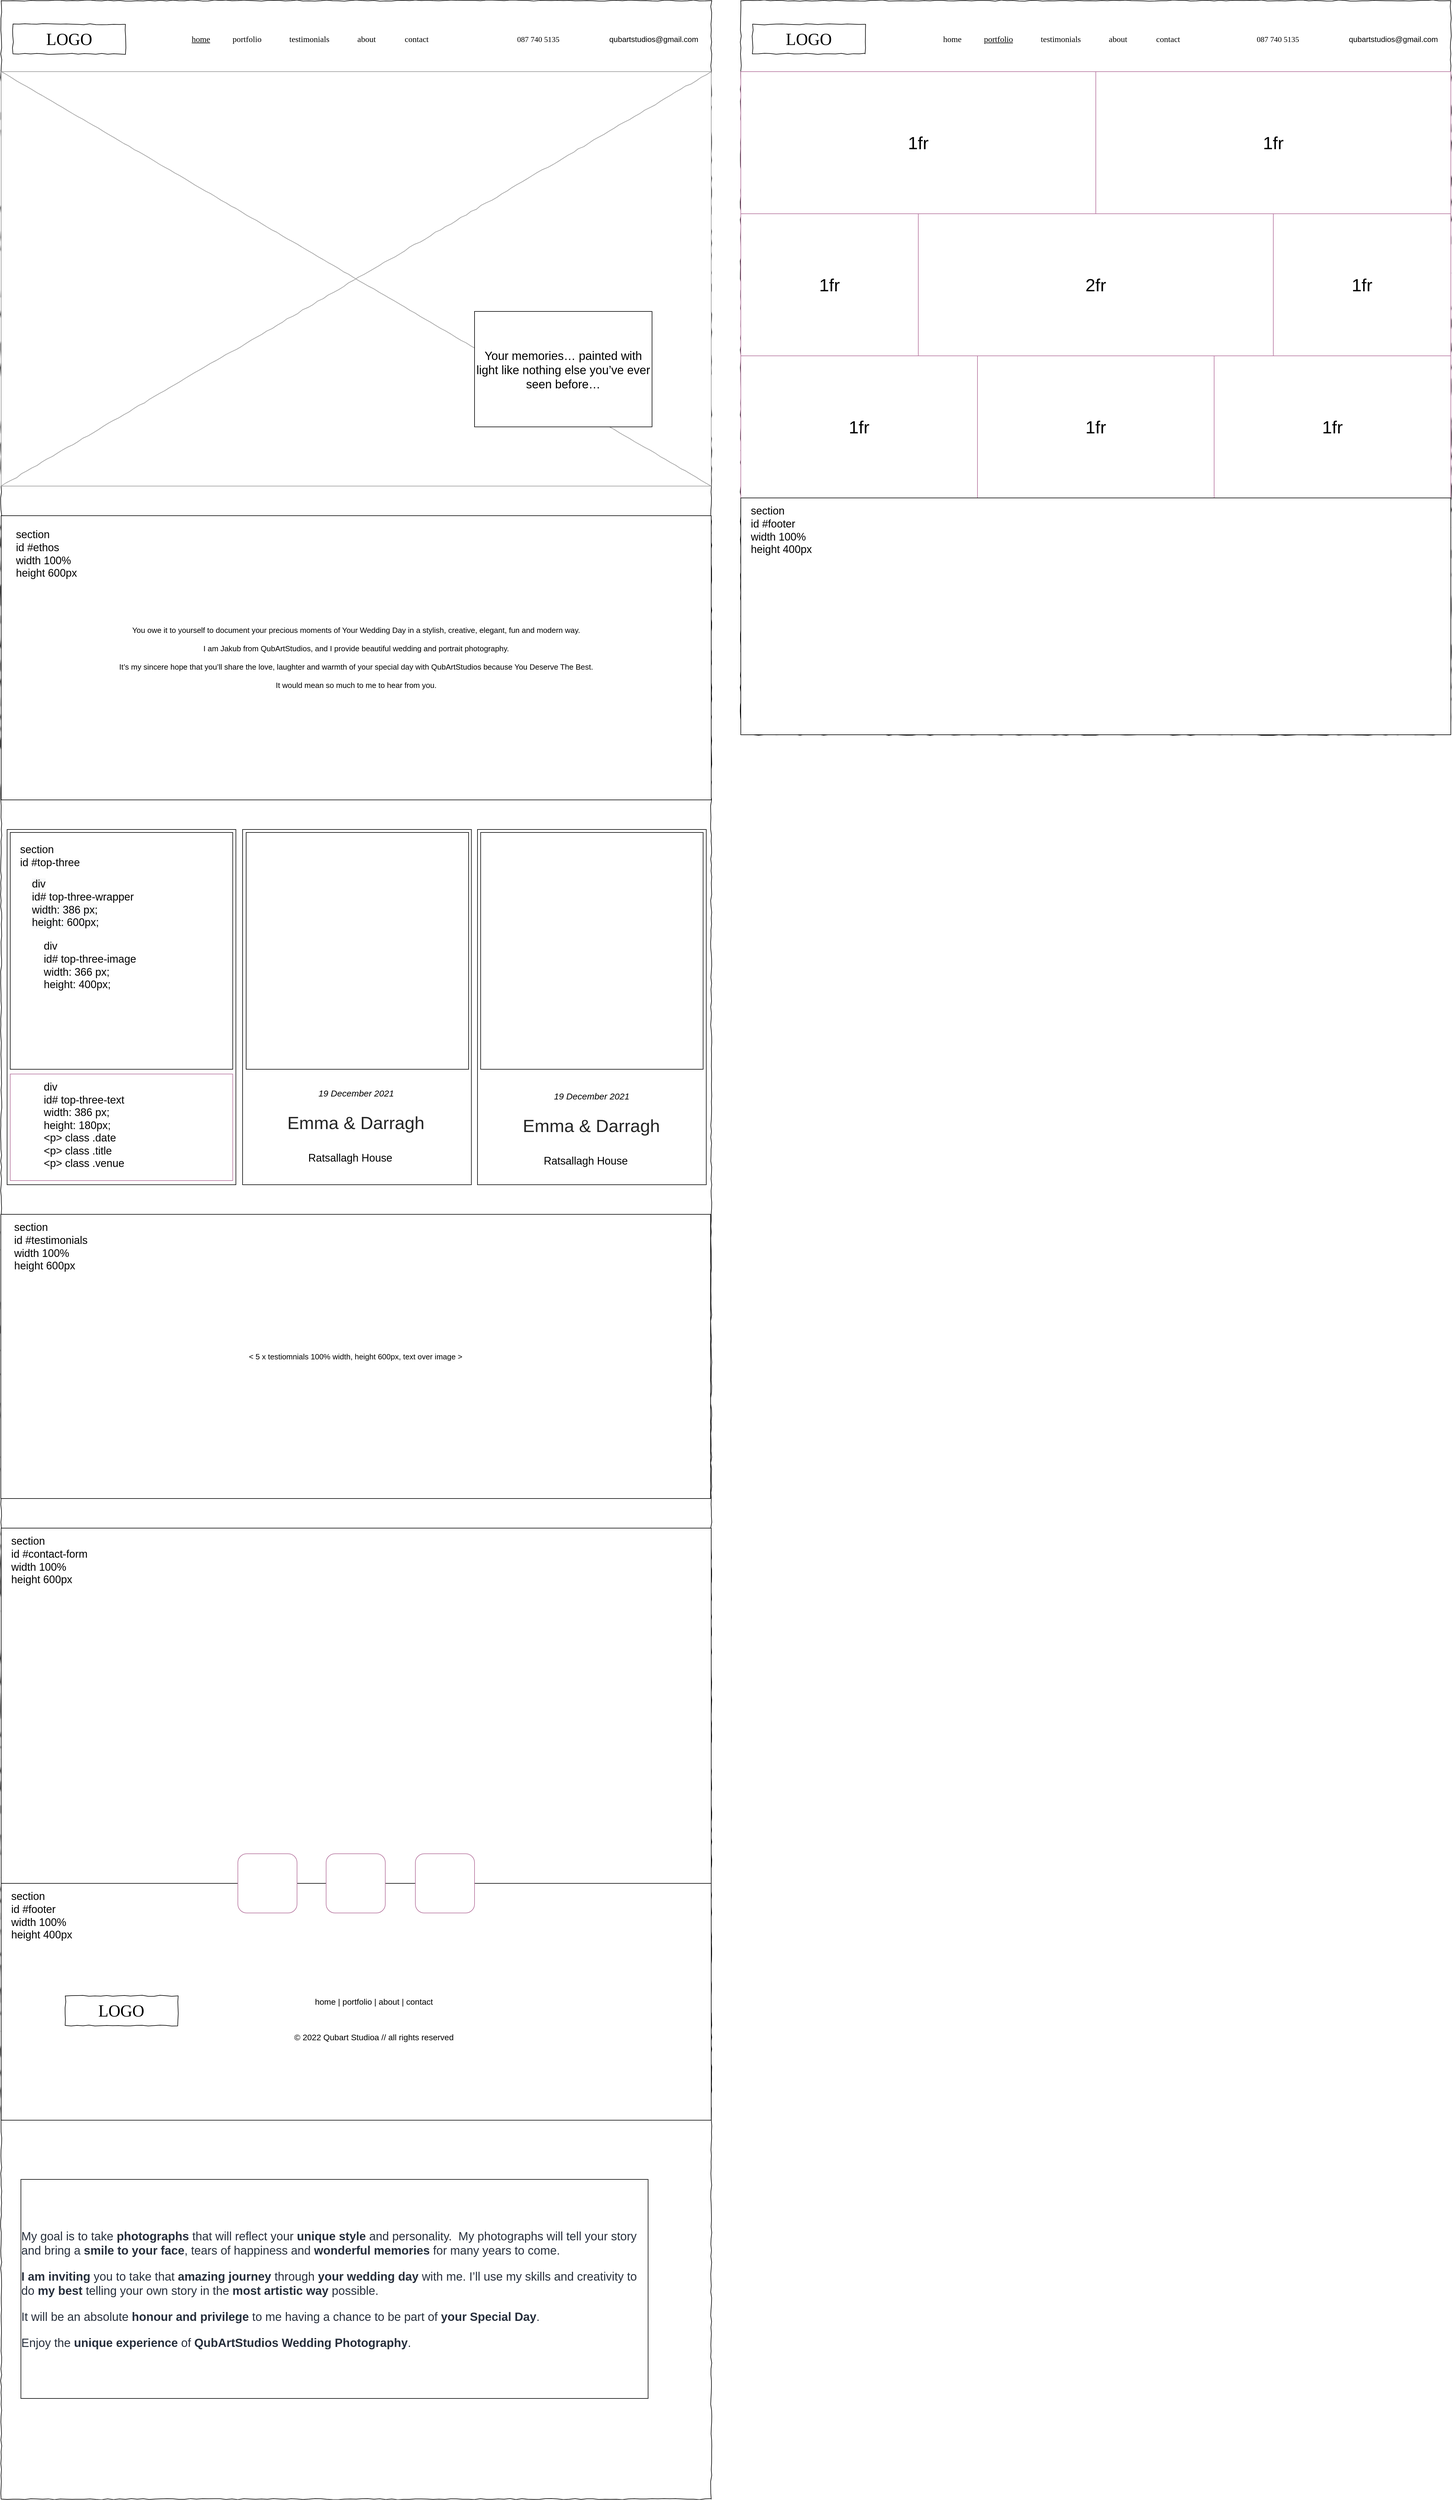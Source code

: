<mxfile version="15.1.0" type="github">
  <diagram name="Page-1" id="03018318-947c-dd8e-b7a3-06fadd420f32">
    <mxGraphModel dx="1673" dy="941" grid="1" gridSize="10" guides="1" tooltips="1" connect="1" arrows="1" fold="1" page="1" pageScale="1" pageWidth="1100" pageHeight="850" background="none" math="0" shadow="0">
      <root>
        <mxCell id="0" />
        <mxCell id="1" parent="0" />
        <mxCell id="pWCl2BbgRapGhpGF9SnJ-88" value="" style="whiteSpace=wrap;html=1;rounded=0;shadow=0;labelBackgroundColor=none;strokeColor=#000000;strokeWidth=1;fillColor=none;fontFamily=Verdana;fontSize=12;fontColor=#000000;align=center;comic=1;" vertex="1" parent="1">
          <mxGeometry x="1270" y="20" width="1200" height="1240" as="geometry" />
        </mxCell>
        <mxCell id="677b7b8949515195-1" value="" style="whiteSpace=wrap;html=1;rounded=0;shadow=0;labelBackgroundColor=none;strokeColor=#000000;strokeWidth=1;fillColor=none;fontFamily=Verdana;fontSize=12;fontColor=#000000;align=center;comic=1;" parent="1" vertex="1">
          <mxGeometry x="20" y="20" width="1200" height="4220" as="geometry" />
        </mxCell>
        <mxCell id="677b7b8949515195-2" value="LOGO" style="whiteSpace=wrap;html=1;rounded=0;shadow=0;labelBackgroundColor=none;strokeWidth=1;fontFamily=Verdana;fontSize=28;align=center;comic=1;" parent="1" vertex="1">
          <mxGeometry x="40" y="60" width="190" height="50" as="geometry" />
        </mxCell>
        <mxCell id="677b7b8949515195-9" value="" style="line;strokeWidth=1;html=1;rounded=0;shadow=0;labelBackgroundColor=none;fillColor=none;fontFamily=Verdana;fontSize=14;fontColor=#000000;align=center;comic=1;" parent="1" vertex="1">
          <mxGeometry x="20" y="140" width="1060" height="10" as="geometry" />
        </mxCell>
        <mxCell id="677b7b8949515195-16" value="" style="verticalLabelPosition=bottom;shadow=0;dashed=0;align=center;html=1;verticalAlign=top;strokeWidth=1;shape=mxgraph.mockup.graphics.simpleIcon;strokeColor=#999999;rounded=0;labelBackgroundColor=none;fontFamily=Verdana;fontSize=14;fontColor=#000000;comic=1;" parent="1" vertex="1">
          <mxGeometry x="20" y="140" width="1200" height="700" as="geometry" />
        </mxCell>
        <mxCell id="0IVP30iTPEPVjAzCu8zg-11" value="" style="group;align=left;" parent="1" vertex="1" connectable="0">
          <mxGeometry x="340" y="75" width="420" height="25" as="geometry" />
        </mxCell>
        <mxCell id="677b7b8949515195-4" value="&lt;u&gt;home&lt;/u&gt;" style="text;html=1;points=[];align=left;verticalAlign=top;spacingTop=-4;fontSize=14;fontFamily=Verdana" parent="0IVP30iTPEPVjAzCu8zg-11" vertex="1">
          <mxGeometry width="60" height="25" as="geometry" />
        </mxCell>
        <mxCell id="677b7b8949515195-5" value="portfolio" style="text;html=1;points=[];align=left;verticalAlign=top;spacingTop=-4;fontSize=14;fontFamily=Verdana" parent="0IVP30iTPEPVjAzCu8zg-11" vertex="1">
          <mxGeometry x="69" width="60" height="25" as="geometry" />
        </mxCell>
        <mxCell id="677b7b8949515195-6" value="testimonials" style="text;html=1;points=[];align=left;verticalAlign=top;spacingTop=-4;fontSize=14;fontFamily=Verdana" parent="0IVP30iTPEPVjAzCu8zg-11" vertex="1">
          <mxGeometry x="165" width="90" height="25" as="geometry" />
        </mxCell>
        <mxCell id="677b7b8949515195-7" value="about" style="text;html=1;points=[];align=left;verticalAlign=top;spacingTop=-4;fontSize=14;fontFamily=Verdana" parent="0IVP30iTPEPVjAzCu8zg-11" vertex="1">
          <mxGeometry x="280" width="60" height="25" as="geometry" />
        </mxCell>
        <mxCell id="0IVP30iTPEPVjAzCu8zg-1" value="contact" style="text;html=1;points=[];align=left;verticalAlign=top;spacingTop=-4;fontSize=14;fontFamily=Verdana" parent="0IVP30iTPEPVjAzCu8zg-11" vertex="1">
          <mxGeometry x="360" width="60" height="25" as="geometry" />
        </mxCell>
        <mxCell id="pWCl2BbgRapGhpGF9SnJ-1" value="Your memories… painted with light like nothing else you’ve ever seen before…" style="whiteSpace=wrap;html=1;fontSize=20;" vertex="1" parent="1">
          <mxGeometry x="820" y="545" width="300" height="195" as="geometry" />
        </mxCell>
        <mxCell id="pWCl2BbgRapGhpGF9SnJ-2" value="You owe it to yourself to document your precious moments of Your Wedding Day in a stylish, creative, elegant, fun and modern way.&lt;br&gt;&lt;br&gt;I am Jakub from QubArtStudios, and I provide beautiful wedding and portrait photography.&lt;br&gt;&lt;br&gt;It’s my sincere hope that you’ll share the love, laughter and warmth of your special day with QubArtStudios because You Deserve The Best.&lt;br&gt;&lt;br&gt;It would mean so much to me to hear from you." style="rounded=0;html=1;fontSize=13;whiteSpace=wrap;" vertex="1" parent="1">
          <mxGeometry x="20" y="890" width="1200" height="480" as="geometry" />
        </mxCell>
        <mxCell id="pWCl2BbgRapGhpGF9SnJ-3" value="&#xa;&#xa;&lt;p style=&quot;box-sizing: inherit; padding: 0px; margin-right: auto; margin-left: auto; overflow-wrap: break-word; color: rgb(40, 48, 61); font-size: 20px; font-style: normal; font-weight: 400; letter-spacing: normal; text-align: left; text-indent: 0px; text-transform: none; word-spacing: 0px;&quot;&gt;My goal is to take&lt;span&gt;&amp;nbsp;&lt;/span&gt;&lt;strong style=&quot;box-sizing: inherit ; font-weight: 700&quot;&gt;photographs&lt;/strong&gt;&lt;span&gt;&amp;nbsp;&lt;/span&gt;that will reflect your&lt;strong style=&quot;box-sizing: inherit ; font-weight: 700&quot;&gt;&lt;span&gt;&amp;nbsp;&lt;/span&gt;unique style&lt;/strong&gt;&lt;span&gt;&amp;nbsp;&lt;/span&gt;and personality. &amp;nbsp;My photographs will tell your story and bring a&lt;strong style=&quot;box-sizing: inherit ; font-weight: 700&quot;&gt;&lt;span&gt;&amp;nbsp;&lt;/span&gt;smile to your face&lt;/strong&gt;, tears of happiness and&lt;span&gt;&amp;nbsp;&lt;/span&gt;&lt;strong style=&quot;box-sizing: inherit ; font-weight: 700&quot;&gt;wonderful memories&lt;/strong&gt;&lt;span&gt;&amp;nbsp;&lt;/span&gt;for many years to come.&lt;/p&gt;&lt;p style=&quot;box-sizing: inherit; padding: 0px; margin-right: auto; margin-left: auto; overflow-wrap: break-word; color: rgb(40, 48, 61); font-size: 20px; font-style: normal; font-weight: 400; letter-spacing: normal; text-align: left; text-indent: 0px; text-transform: none; word-spacing: 0px;&quot;&gt;&lt;strong style=&quot;box-sizing: inherit ; font-weight: 700&quot;&gt;I am inviting&lt;/strong&gt;&lt;span&gt;&amp;nbsp;&lt;/span&gt;you to take that&lt;strong style=&quot;box-sizing: inherit ; font-weight: 700&quot;&gt;&lt;span&gt;&amp;nbsp;&lt;/span&gt;amazing journey&lt;/strong&gt;&lt;span&gt;&amp;nbsp;&lt;/span&gt;through&lt;span&gt;&amp;nbsp;&lt;/span&gt;&lt;strong style=&quot;box-sizing: inherit ; font-weight: 700&quot;&gt;your wedding day&lt;/strong&gt;&lt;span&gt;&amp;nbsp;&lt;/span&gt;with me. I’ll use my skills and creativity to do&lt;strong style=&quot;box-sizing: inherit ; font-weight: 700&quot;&gt;&lt;span&gt;&amp;nbsp;&lt;/span&gt;my best&lt;/strong&gt;&lt;span&gt;&amp;nbsp;&lt;/span&gt;telling your own story in the&lt;span&gt;&amp;nbsp;&lt;/span&gt;&lt;strong style=&quot;box-sizing: inherit ; font-weight: 700&quot;&gt;most artistic way&lt;/strong&gt;&lt;span&gt;&amp;nbsp;&lt;/span&gt;possible.&lt;/p&gt;&lt;p style=&quot;box-sizing: inherit; padding: 0px; margin-right: auto; margin-left: auto; overflow-wrap: break-word; color: rgb(40, 48, 61); font-size: 20px; font-style: normal; font-weight: 400; letter-spacing: normal; text-align: left; text-indent: 0px; text-transform: none; word-spacing: 0px;&quot;&gt;It will be an&amp;nbsp;absolute&lt;strong style=&quot;box-sizing: inherit ; font-weight: 700&quot;&gt;&amp;nbsp;honour and privilege&lt;/strong&gt;&lt;span&gt;&amp;nbsp;&lt;/span&gt;to me having a chance to be part of&lt;strong style=&quot;box-sizing: inherit ; font-weight: 700&quot;&gt;&lt;span&gt;&amp;nbsp;&lt;/span&gt;your Special Day&lt;/strong&gt;.&lt;/p&gt;&lt;p style=&quot;box-sizing: inherit; padding: 0px; margin-right: auto; margin-left: auto; overflow-wrap: break-word; color: rgb(40, 48, 61); font-size: 20px; font-style: normal; font-weight: 400; letter-spacing: normal; text-align: left; text-indent: 0px; text-transform: none; word-spacing: 0px;&quot;&gt;Enjoy the&lt;span&gt;&amp;nbsp;&lt;/span&gt;&lt;strong style=&quot;box-sizing: inherit ; font-weight: 700&quot;&gt;unique&lt;/strong&gt;&lt;strong style=&quot;box-sizing: inherit ; font-weight: 700&quot;&gt;&lt;span&gt;&amp;nbsp;&lt;/span&gt;experience&lt;/strong&gt;&amp;nbsp;of&amp;nbsp;&lt;strong style=&quot;box-sizing: inherit ; font-weight: 700&quot;&gt;QubArtStudios Wedding Photography&lt;/strong&gt;.&lt;/p&gt;&#xa;&#xa;" style="rounded=0;whiteSpace=wrap;html=1;fontSize=20;" vertex="1" parent="1">
          <mxGeometry x="53.33" y="3700" width="1060" height="370" as="geometry" />
        </mxCell>
        <mxCell id="pWCl2BbgRapGhpGF9SnJ-27" value="&amp;lt; 5 x testiomnials 100% width, height 600px, text over image &amp;gt;" style="rounded=0;html=1;fontSize=13;whiteSpace=wrap;" vertex="1" parent="1">
          <mxGeometry x="19.42" y="2070" width="1199.5" height="480" as="geometry" />
        </mxCell>
        <mxCell id="pWCl2BbgRapGhpGF9SnJ-33" value="" style="whiteSpace=wrap;html=1;fontSize=18;gradientColor=none;" vertex="1" parent="1">
          <mxGeometry x="20" y="2600" width="1200" height="600" as="geometry" />
        </mxCell>
        <mxCell id="pWCl2BbgRapGhpGF9SnJ-35" value="" style="rounded=0;whiteSpace=wrap;html=1;fontSize=18;gradientColor=none;" vertex="1" parent="1">
          <mxGeometry x="20" y="3200" width="1200" height="400" as="geometry" />
        </mxCell>
        <mxCell id="pWCl2BbgRapGhpGF9SnJ-38" value="" style="group" vertex="1" connectable="0" parent="1">
          <mxGeometry x="850" y="70" width="150" height="30" as="geometry" />
        </mxCell>
        <mxCell id="0IVP30iTPEPVjAzCu8zg-3" value="" style="shape=image;html=1;verticalAlign=top;verticalLabelPosition=bottom;labelBackgroundColor=#ffffff;imageAspect=0;aspect=fixed;image=https://cdn4.iconfinder.com/data/icons/ionicons/512/icon-ios7-telephone-128.png;fontSize=6;" parent="pWCl2BbgRapGhpGF9SnJ-38" vertex="1">
          <mxGeometry width="30" height="30" as="geometry" />
        </mxCell>
        <mxCell id="0IVP30iTPEPVjAzCu8zg-4" value="087 740 5135" style="text;html=1;points=[];align=left;verticalAlign=top;spacingTop=-4;fontSize=13;fontFamily=Verdana" parent="pWCl2BbgRapGhpGF9SnJ-38" vertex="1">
          <mxGeometry x="40" y="5" width="110" height="20" as="geometry" />
        </mxCell>
        <mxCell id="pWCl2BbgRapGhpGF9SnJ-39" value="" style="group" vertex="1" connectable="0" parent="1">
          <mxGeometry x="1000" y="71" width="208" height="28" as="geometry" />
        </mxCell>
        <mxCell id="0IVP30iTPEPVjAzCu8zg-5" value="" style="shape=image;html=1;verticalAlign=top;verticalLabelPosition=bottom;labelBackgroundColor=#ffffff;imageAspect=0;aspect=fixed;image=https://cdn4.iconfinder.com/data/icons/ionicons/512/icon-ios7-email-128.png" parent="pWCl2BbgRapGhpGF9SnJ-39" vertex="1">
          <mxGeometry width="28" height="28" as="geometry" />
        </mxCell>
        <mxCell id="0IVP30iTPEPVjAzCu8zg-6" value="qubartstudios@gmail.com" style="text;html=1;strokeColor=none;fillColor=none;align=center;verticalAlign=middle;whiteSpace=wrap;rounded=0;fontSize=13;" parent="pWCl2BbgRapGhpGF9SnJ-39" vertex="1">
          <mxGeometry x="38" y="4" width="170" height="20" as="geometry" />
        </mxCell>
        <mxCell id="pWCl2BbgRapGhpGF9SnJ-45" value="" style="group" vertex="1" connectable="0" parent="1">
          <mxGeometry x="428" y="1420" width="386.667" height="600" as="geometry" />
        </mxCell>
        <mxCell id="pWCl2BbgRapGhpGF9SnJ-7" value="" style="whiteSpace=wrap;html=1;fontSize=20;gradientColor=none;" vertex="1" parent="pWCl2BbgRapGhpGF9SnJ-45">
          <mxGeometry width="386.667" height="600" as="geometry" />
        </mxCell>
        <mxCell id="pWCl2BbgRapGhpGF9SnJ-30" value="" style="rounded=0;whiteSpace=wrap;html=1;fontSize=20;gradientColor=none;" vertex="1" parent="pWCl2BbgRapGhpGF9SnJ-45">
          <mxGeometry x="6.0" y="5" width="376" height="400" as="geometry" />
        </mxCell>
        <mxCell id="pWCl2BbgRapGhpGF9SnJ-42" value="" style="group" vertex="1" connectable="0" parent="pWCl2BbgRapGhpGF9SnJ-45">
          <mxGeometry x="73.67" y="435" width="235.0" height="130" as="geometry" />
        </mxCell>
        <mxCell id="pWCl2BbgRapGhpGF9SnJ-21" value="19 December 2021" style="text;html=1;strokeColor=none;fillColor=none;align=center;verticalAlign=middle;whiteSpace=wrap;rounded=0;fontSize=15;fontStyle=2" vertex="1" parent="pWCl2BbgRapGhpGF9SnJ-42">
          <mxGeometry x="23.33" width="190" height="20" as="geometry" />
        </mxCell>
        <mxCell id="pWCl2BbgRapGhpGF9SnJ-22" value="&lt;span style=&quot;color: rgb(38, 38, 38); font-size: 30px; text-align: left; background-color: rgb(255, 255, 255);&quot;&gt;Emma &amp;amp; Darragh&lt;/span&gt;" style="text;html=1;strokeColor=none;fillColor=none;align=center;verticalAlign=middle;whiteSpace=wrap;rounded=0;fontSize=30;" vertex="1" parent="pWCl2BbgRapGhpGF9SnJ-42">
          <mxGeometry y="50" width="235" height="20" as="geometry" />
        </mxCell>
        <mxCell id="pWCl2BbgRapGhpGF9SnJ-23" value="Ratsallagh House" style="text;html=1;strokeColor=none;fillColor=none;align=center;verticalAlign=middle;whiteSpace=wrap;rounded=0;fontSize=18;" vertex="1" parent="pWCl2BbgRapGhpGF9SnJ-42">
          <mxGeometry x="28.33" y="110" width="160" height="20" as="geometry" />
        </mxCell>
        <mxCell id="pWCl2BbgRapGhpGF9SnJ-46" value="" style="group" vertex="1" connectable="0" parent="1">
          <mxGeometry x="825" y="1420" width="386.667" height="600" as="geometry" />
        </mxCell>
        <mxCell id="pWCl2BbgRapGhpGF9SnJ-8" value="" style="whiteSpace=wrap;html=1;fontSize=20;gradientColor=none;" vertex="1" parent="pWCl2BbgRapGhpGF9SnJ-46">
          <mxGeometry width="386.667" height="600" as="geometry" />
        </mxCell>
        <mxCell id="pWCl2BbgRapGhpGF9SnJ-15" value="" style="rounded=0;whiteSpace=wrap;html=1;fontSize=20;gradientColor=none;" vertex="1" parent="pWCl2BbgRapGhpGF9SnJ-46">
          <mxGeometry x="5.33" y="5" width="376" height="400" as="geometry" />
        </mxCell>
        <mxCell id="pWCl2BbgRapGhpGF9SnJ-41" value="" style="group" vertex="1" connectable="0" parent="pWCl2BbgRapGhpGF9SnJ-46">
          <mxGeometry x="75" y="440" width="235" height="130" as="geometry" />
        </mxCell>
        <mxCell id="pWCl2BbgRapGhpGF9SnJ-24" value="19 December 2021" style="text;html=1;strokeColor=none;fillColor=none;align=center;verticalAlign=middle;whiteSpace=wrap;rounded=0;fontSize=15;fontStyle=2" vertex="1" parent="pWCl2BbgRapGhpGF9SnJ-41">
          <mxGeometry x="23.33" width="190" height="20" as="geometry" />
        </mxCell>
        <mxCell id="pWCl2BbgRapGhpGF9SnJ-25" value="&lt;span style=&quot;color: rgb(38, 38, 38); font-size: 30px; text-align: left; background-color: rgb(255, 255, 255);&quot;&gt;Emma &amp;amp; Darragh&lt;/span&gt;" style="text;html=1;strokeColor=none;fillColor=none;align=center;verticalAlign=middle;whiteSpace=wrap;rounded=0;fontSize=30;" vertex="1" parent="pWCl2BbgRapGhpGF9SnJ-41">
          <mxGeometry y="50" width="235" height="20" as="geometry" />
        </mxCell>
        <mxCell id="pWCl2BbgRapGhpGF9SnJ-26" value="Ratsallagh House" style="text;html=1;strokeColor=none;fillColor=none;align=center;verticalAlign=middle;whiteSpace=wrap;rounded=0;fontSize=18;" vertex="1" parent="pWCl2BbgRapGhpGF9SnJ-41">
          <mxGeometry x="28.33" y="110" width="160" height="20" as="geometry" />
        </mxCell>
        <mxCell id="pWCl2BbgRapGhpGF9SnJ-47" value="section&lt;br&gt;&lt;div&gt;&lt;span&gt;id #testimonials&lt;/span&gt;&lt;/div&gt;&lt;div&gt;&lt;span&gt;width 100%&lt;/span&gt;&lt;/div&gt;&lt;div&gt;&lt;span&gt;height 600px&lt;/span&gt;&lt;/div&gt;" style="text;html=1;strokeColor=none;fillColor=none;align=left;verticalAlign=middle;whiteSpace=wrap;rounded=0;fontSize=18;" vertex="1" parent="1">
          <mxGeometry x="40" y="2080" width="130" height="90" as="geometry" />
        </mxCell>
        <mxCell id="pWCl2BbgRapGhpGF9SnJ-6" value="" style="whiteSpace=wrap;html=1;fontSize=20;gradientColor=none;" vertex="1" parent="1">
          <mxGeometry x="30" y="1420" width="386.667" height="600" as="geometry" />
        </mxCell>
        <mxCell id="pWCl2BbgRapGhpGF9SnJ-32" value="" style="rounded=0;whiteSpace=wrap;html=1;fontSize=20;gradientColor=none;" vertex="1" parent="1">
          <mxGeometry x="35.33" y="1425" width="376" height="400" as="geometry" />
        </mxCell>
        <mxCell id="pWCl2BbgRapGhpGF9SnJ-50" value="div&lt;br&gt;id# top-three-image&lt;br&gt;width: 366 px;&lt;br&gt;height: 400px;" style="text;html=1;strokeColor=none;fillColor=none;align=left;verticalAlign=middle;whiteSpace=wrap;rounded=0;fontSize=18;" vertex="1" parent="1">
          <mxGeometry x="90" y="1610" width="266.67" height="80" as="geometry" />
        </mxCell>
        <mxCell id="pWCl2BbgRapGhpGF9SnJ-51" value="section&lt;br&gt;id #top-three&lt;br&gt;" style="text;html=1;strokeColor=none;fillColor=none;align=left;verticalAlign=middle;whiteSpace=wrap;rounded=0;fontSize=18;" vertex="1" parent="1">
          <mxGeometry x="50" y="1440" width="266.67" height="50" as="geometry" />
        </mxCell>
        <mxCell id="pWCl2BbgRapGhpGF9SnJ-56" value="" style="rounded=0;whiteSpace=wrap;html=1;fontSize=18;strokeColor=#B5739D;gradientColor=none;align=left;" vertex="1" parent="1">
          <mxGeometry x="35.33" y="1833" width="376" height="180" as="geometry" />
        </mxCell>
        <mxCell id="pWCl2BbgRapGhpGF9SnJ-57" value="div&lt;br&gt;id# top-three-text&lt;br&gt;width: 386 px;&lt;br&gt;height: 180px;&lt;br&gt;&amp;lt;p&amp;gt; class .date&lt;br&gt;&amp;lt;p&amp;gt; class .title&lt;br&gt;&amp;lt;p&amp;gt; class .venue" style="text;html=1;strokeColor=none;fillColor=none;align=left;verticalAlign=middle;whiteSpace=wrap;rounded=0;fontSize=18;" vertex="1" parent="1">
          <mxGeometry x="90" y="1840" width="266.67" height="160" as="geometry" />
        </mxCell>
        <mxCell id="pWCl2BbgRapGhpGF9SnJ-58" value="section&lt;br&gt;&lt;div&gt;&lt;span&gt;id #contact-form&lt;/span&gt;&lt;/div&gt;&lt;div&gt;&lt;span&gt;width 100%&lt;/span&gt;&lt;/div&gt;&lt;div&gt;&lt;span&gt;height 600px&lt;/span&gt;&lt;/div&gt;" style="text;html=1;strokeColor=none;fillColor=none;align=left;verticalAlign=middle;whiteSpace=wrap;rounded=0;fontSize=18;" vertex="1" parent="1">
          <mxGeometry x="35.33" y="2610" width="144.67" height="90" as="geometry" />
        </mxCell>
        <mxCell id="pWCl2BbgRapGhpGF9SnJ-59" value="section&lt;br&gt;&lt;div&gt;&lt;span&gt;id #footer&lt;/span&gt;&lt;/div&gt;&lt;div&gt;&lt;span&gt;width 100%&lt;/span&gt;&lt;/div&gt;&lt;div&gt;&lt;span&gt;height 400px&lt;/span&gt;&lt;/div&gt;" style="text;html=1;strokeColor=none;fillColor=none;align=left;verticalAlign=middle;whiteSpace=wrap;rounded=0;fontSize=18;" vertex="1" parent="1">
          <mxGeometry x="35.33" y="3210" width="144.67" height="90" as="geometry" />
        </mxCell>
        <mxCell id="pWCl2BbgRapGhpGF9SnJ-89" value="LOGO" style="whiteSpace=wrap;html=1;rounded=0;shadow=0;labelBackgroundColor=none;strokeWidth=1;fontFamily=Verdana;fontSize=28;align=center;comic=1;" vertex="1" parent="1">
          <mxGeometry x="1290" y="60" width="190" height="50" as="geometry" />
        </mxCell>
        <mxCell id="pWCl2BbgRapGhpGF9SnJ-96" value="" style="group" vertex="1" connectable="0" parent="1">
          <mxGeometry x="2100" y="70" width="150" height="30" as="geometry" />
        </mxCell>
        <mxCell id="pWCl2BbgRapGhpGF9SnJ-97" value="" style="shape=image;html=1;verticalAlign=top;verticalLabelPosition=bottom;labelBackgroundColor=#ffffff;imageAspect=0;aspect=fixed;image=https://cdn4.iconfinder.com/data/icons/ionicons/512/icon-ios7-telephone-128.png;fontSize=6;" vertex="1" parent="pWCl2BbgRapGhpGF9SnJ-96">
          <mxGeometry width="30" height="30" as="geometry" />
        </mxCell>
        <mxCell id="pWCl2BbgRapGhpGF9SnJ-98" value="087 740 5135" style="text;html=1;points=[];align=left;verticalAlign=top;spacingTop=-4;fontSize=13;fontFamily=Verdana" vertex="1" parent="pWCl2BbgRapGhpGF9SnJ-96">
          <mxGeometry x="40" y="5" width="110" height="20" as="geometry" />
        </mxCell>
        <mxCell id="pWCl2BbgRapGhpGF9SnJ-101" value="section&lt;br&gt;&lt;div&gt;&lt;span&gt;id #ethos&lt;/span&gt;&lt;/div&gt;&lt;div&gt;&lt;span&gt;width 100%&lt;/span&gt;&lt;/div&gt;&lt;div&gt;&lt;span&gt;height 600px&lt;/span&gt;&lt;/div&gt;" style="text;html=1;strokeColor=none;fillColor=none;align=left;verticalAlign=middle;whiteSpace=wrap;rounded=0;fontSize=18;" vertex="1" parent="1">
          <mxGeometry x="42.66" y="910" width="130" height="90" as="geometry" />
        </mxCell>
        <mxCell id="pWCl2BbgRapGhpGF9SnJ-102" value="&lt;span style=&quot;color: rgb(0 , 0 , 0) ; font-family: &amp;#34;helvetica&amp;#34; ; font-size: 18px ; font-style: normal ; font-weight: 400 ; letter-spacing: normal ; text-indent: 0px ; text-transform: none ; word-spacing: 0px ; background-color: rgb(248 , 249 , 250) ; display: inline ; float: none&quot;&gt;div&lt;br&gt;&lt;/span&gt;id# top-three-wrapper&lt;br style=&quot;color: rgb(0 , 0 , 0) ; font-family: &amp;#34;helvetica&amp;#34; ; font-size: 18px ; font-style: normal ; font-weight: 400 ; letter-spacing: normal ; text-indent: 0px ; text-transform: none ; word-spacing: 0px ; background-color: rgb(248 , 249 , 250)&quot;&gt;&lt;span style=&quot;color: rgb(0 , 0 , 0) ; font-family: &amp;#34;helvetica&amp;#34; ; font-size: 18px ; font-style: normal ; font-weight: 400 ; letter-spacing: normal ; text-indent: 0px ; text-transform: none ; word-spacing: 0px ; background-color: rgb(248 , 249 , 250) ; display: inline ; float: none&quot;&gt;width: 386 px;&lt;/span&gt;&lt;br style=&quot;color: rgb(0 , 0 , 0) ; font-family: &amp;#34;helvetica&amp;#34; ; font-size: 18px ; font-style: normal ; font-weight: 400 ; letter-spacing: normal ; text-indent: 0px ; text-transform: none ; word-spacing: 0px ; background-color: rgb(248 , 249 , 250)&quot;&gt;&lt;span style=&quot;color: rgb(0 , 0 , 0) ; font-family: &amp;#34;helvetica&amp;#34; ; font-size: 18px ; font-style: normal ; font-weight: 400 ; letter-spacing: normal ; text-indent: 0px ; text-transform: none ; word-spacing: 0px ; background-color: rgb(248 , 249 , 250) ; display: inline ; float: none&quot;&gt;height: 600px;&lt;/span&gt;" style="text;html=1;strokeColor=none;fillColor=none;align=left;verticalAlign=middle;whiteSpace=wrap;rounded=0;fontSize=18;" vertex="1" parent="1">
          <mxGeometry x="70" y="1500" width="240" height="90" as="geometry" />
        </mxCell>
        <mxCell id="pWCl2BbgRapGhpGF9SnJ-105" value="1fr" style="rounded=0;whiteSpace=wrap;html=1;fontSize=30;strokeColor=#B5739D;gradientColor=none;align=center;" vertex="1" parent="1">
          <mxGeometry x="1270" y="140" width="600" height="240" as="geometry" />
        </mxCell>
        <mxCell id="pWCl2BbgRapGhpGF9SnJ-106" value="1fr" style="rounded=0;whiteSpace=wrap;html=1;fontSize=30;strokeColor=#B5739D;gradientColor=none;align=center;" vertex="1" parent="1">
          <mxGeometry x="1870" y="140" width="600" height="240" as="geometry" />
        </mxCell>
        <mxCell id="pWCl2BbgRapGhpGF9SnJ-107" value="1fr" style="rounded=0;whiteSpace=wrap;html=1;fontSize=30;strokeColor=#B5739D;gradientColor=none;align=center;" vertex="1" parent="1">
          <mxGeometry x="1270" y="620" width="400" height="240" as="geometry" />
        </mxCell>
        <mxCell id="pWCl2BbgRapGhpGF9SnJ-108" value="1fr" style="rounded=0;whiteSpace=wrap;html=1;fontSize=30;strokeColor=#B5739D;gradientColor=none;align=center;" vertex="1" parent="1">
          <mxGeometry x="1670" y="620" width="400" height="240" as="geometry" />
        </mxCell>
        <mxCell id="pWCl2BbgRapGhpGF9SnJ-109" value="1fr" style="rounded=0;whiteSpace=wrap;html=1;fontSize=30;strokeColor=#B5739D;gradientColor=none;align=center;" vertex="1" parent="1">
          <mxGeometry x="2070" y="620" width="400" height="240" as="geometry" />
        </mxCell>
        <mxCell id="pWCl2BbgRapGhpGF9SnJ-110" value="2fr" style="rounded=0;whiteSpace=wrap;html=1;fontSize=30;strokeColor=#B5739D;gradientColor=none;align=center;" vertex="1" parent="1">
          <mxGeometry x="1570" y="380" width="600" height="240" as="geometry" />
        </mxCell>
        <mxCell id="pWCl2BbgRapGhpGF9SnJ-111" value="1fr" style="rounded=0;whiteSpace=wrap;html=1;fontSize=30;strokeColor=#B5739D;gradientColor=none;align=center;" vertex="1" parent="1">
          <mxGeometry x="1270" y="380" width="300" height="240" as="geometry" />
        </mxCell>
        <mxCell id="pWCl2BbgRapGhpGF9SnJ-112" value="1fr" style="rounded=0;whiteSpace=wrap;html=1;fontSize=30;strokeColor=#B5739D;gradientColor=none;align=center;" vertex="1" parent="1">
          <mxGeometry x="2170" y="380" width="300" height="240" as="geometry" />
        </mxCell>
        <mxCell id="pWCl2BbgRapGhpGF9SnJ-113" value="" style="rounded=0;whiteSpace=wrap;html=1;fontSize=18;gradientColor=none;" vertex="1" parent="1">
          <mxGeometry x="1270" y="860" width="1200" height="400" as="geometry" />
        </mxCell>
        <mxCell id="pWCl2BbgRapGhpGF9SnJ-114" value="section&lt;br&gt;&lt;div&gt;&lt;span&gt;id #footer&lt;/span&gt;&lt;/div&gt;&lt;div&gt;&lt;span&gt;width 100%&lt;/span&gt;&lt;/div&gt;&lt;div&gt;&lt;span&gt;height 400px&lt;/span&gt;&lt;/div&gt;" style="text;html=1;strokeColor=none;fillColor=none;align=left;verticalAlign=middle;whiteSpace=wrap;rounded=0;fontSize=18;" vertex="1" parent="1">
          <mxGeometry x="1285.33" y="870" width="144.67" height="90" as="geometry" />
        </mxCell>
        <mxCell id="pWCl2BbgRapGhpGF9SnJ-115" value="" style="group" vertex="1" connectable="0" parent="1">
          <mxGeometry x="2250" y="71" width="208" height="28" as="geometry" />
        </mxCell>
        <mxCell id="pWCl2BbgRapGhpGF9SnJ-116" value="" style="shape=image;html=1;verticalAlign=top;verticalLabelPosition=bottom;labelBackgroundColor=#ffffff;imageAspect=0;aspect=fixed;image=https://cdn4.iconfinder.com/data/icons/ionicons/512/icon-ios7-email-128.png" vertex="1" parent="pWCl2BbgRapGhpGF9SnJ-115">
          <mxGeometry width="28" height="28" as="geometry" />
        </mxCell>
        <mxCell id="pWCl2BbgRapGhpGF9SnJ-117" value="qubartstudios@gmail.com" style="text;html=1;strokeColor=none;fillColor=none;align=center;verticalAlign=middle;whiteSpace=wrap;rounded=0;fontSize=13;" vertex="1" parent="pWCl2BbgRapGhpGF9SnJ-115">
          <mxGeometry x="38" y="4" width="170" height="20" as="geometry" />
        </mxCell>
        <mxCell id="pWCl2BbgRapGhpGF9SnJ-125" value="" style="group;align=left;" vertex="1" connectable="0" parent="1">
          <mxGeometry x="1610" y="75" width="420" height="25" as="geometry" />
        </mxCell>
        <mxCell id="pWCl2BbgRapGhpGF9SnJ-126" value="home" style="text;html=1;points=[];align=left;verticalAlign=top;spacingTop=-4;fontSize=14;fontFamily=Verdana" vertex="1" parent="pWCl2BbgRapGhpGF9SnJ-125">
          <mxGeometry width="60" height="25" as="geometry" />
        </mxCell>
        <mxCell id="pWCl2BbgRapGhpGF9SnJ-127" value="&lt;u&gt;portfolio&lt;/u&gt;" style="text;html=1;points=[];align=left;verticalAlign=top;spacingTop=-4;fontSize=14;fontFamily=Verdana" vertex="1" parent="pWCl2BbgRapGhpGF9SnJ-125">
          <mxGeometry x="69" width="60" height="25" as="geometry" />
        </mxCell>
        <mxCell id="pWCl2BbgRapGhpGF9SnJ-128" value="testimonials" style="text;html=1;points=[];align=left;verticalAlign=top;spacingTop=-4;fontSize=14;fontFamily=Verdana" vertex="1" parent="pWCl2BbgRapGhpGF9SnJ-125">
          <mxGeometry x="165" width="90" height="25" as="geometry" />
        </mxCell>
        <mxCell id="pWCl2BbgRapGhpGF9SnJ-129" value="about" style="text;html=1;points=[];align=left;verticalAlign=top;spacingTop=-4;fontSize=14;fontFamily=Verdana" vertex="1" parent="pWCl2BbgRapGhpGF9SnJ-125">
          <mxGeometry x="280" width="60" height="25" as="geometry" />
        </mxCell>
        <mxCell id="pWCl2BbgRapGhpGF9SnJ-130" value="contact" style="text;html=1;points=[];align=left;verticalAlign=top;spacingTop=-4;fontSize=14;fontFamily=Verdana" vertex="1" parent="pWCl2BbgRapGhpGF9SnJ-125">
          <mxGeometry x="360" width="60" height="25" as="geometry" />
        </mxCell>
        <mxCell id="pWCl2BbgRapGhpGF9SnJ-133" value="home&lt;span style=&quot;white-space: pre; font-size: 14px;&quot;&gt;	&lt;/span&gt;|&lt;span style=&quot;white-space: pre; font-size: 14px;&quot;&gt;	&lt;/span&gt;portfolio&lt;span style=&quot;white-space: pre; font-size: 14px;&quot;&gt;	&lt;/span&gt;|&lt;span style=&quot;white-space: pre; font-size: 14px;&quot;&gt;	&lt;/span&gt;about&lt;span style=&quot;white-space: pre; font-size: 14px;&quot;&gt;	&lt;/span&gt;|&lt;span style=&quot;white-space: pre; font-size: 14px;&quot;&gt;	&lt;/span&gt;contact" style="text;html=1;strokeColor=none;fillColor=none;align=center;verticalAlign=middle;whiteSpace=wrap;rounded=0;fontSize=14;" vertex="1" parent="1">
          <mxGeometry x="340" y="3390" width="620" height="20" as="geometry" />
        </mxCell>
        <mxCell id="pWCl2BbgRapGhpGF9SnJ-134" value="© 2022 Qubart Studioa // all rights reserved" style="text;html=1;strokeColor=none;fillColor=none;align=center;verticalAlign=middle;whiteSpace=wrap;rounded=0;fontSize=14;" vertex="1" parent="1">
          <mxGeometry x="300" y="3450" width="700" height="20" as="geometry" />
        </mxCell>
        <mxCell id="pWCl2BbgRapGhpGF9SnJ-135" value="LOGO" style="whiteSpace=wrap;html=1;rounded=0;shadow=0;labelBackgroundColor=none;strokeWidth=1;fontFamily=Verdana;fontSize=28;align=center;comic=1;" vertex="1" parent="1">
          <mxGeometry x="128.33" y="3390" width="190" height="50" as="geometry" />
        </mxCell>
        <mxCell id="pWCl2BbgRapGhpGF9SnJ-143" value="" style="group" vertex="1" connectable="0" parent="1">
          <mxGeometry x="720.0" y="3150" width="100" height="100" as="geometry" />
        </mxCell>
        <mxCell id="pWCl2BbgRapGhpGF9SnJ-138" value="" style="rounded=1;whiteSpace=wrap;html=1;fontSize=14;strokeColor=#B5739D;gradientColor=none;align=left;verticalAlign=bottom;" vertex="1" parent="pWCl2BbgRapGhpGF9SnJ-143">
          <mxGeometry width="100" height="100" as="geometry" />
        </mxCell>
        <mxCell id="pWCl2BbgRapGhpGF9SnJ-141" value="" style="shape=image;html=1;verticalAlign=top;verticalLabelPosition=bottom;labelBackgroundColor=#ffffff;imageAspect=0;aspect=fixed;image=https://cdn1.iconfinder.com/data/icons/social-media-vol-3/24/_youtube_video-128.png;fontSize=14;strokeColor=#B5739D;gradientColor=none;" vertex="1" parent="pWCl2BbgRapGhpGF9SnJ-143">
          <mxGeometry x="20" y="20" width="60" height="60" as="geometry" />
        </mxCell>
        <mxCell id="pWCl2BbgRapGhpGF9SnJ-144" value="" style="group" vertex="1" connectable="0" parent="1">
          <mxGeometry x="569.17" y="3150" width="100" height="100" as="geometry" />
        </mxCell>
        <mxCell id="pWCl2BbgRapGhpGF9SnJ-137" value="" style="rounded=1;whiteSpace=wrap;html=1;fontSize=14;strokeColor=#B5739D;gradientColor=none;align=left;verticalAlign=bottom;" vertex="1" parent="pWCl2BbgRapGhpGF9SnJ-144">
          <mxGeometry width="100" height="100" as="geometry" />
        </mxCell>
        <mxCell id="pWCl2BbgRapGhpGF9SnJ-142" value="" style="shape=image;html=1;verticalAlign=top;verticalLabelPosition=bottom;labelBackgroundColor=#ffffff;imageAspect=0;aspect=fixed;image=https://cdn1.iconfinder.com/data/icons/social-media-rounded-corners/512/Rounded_Instagram_svg-128.png;fontSize=14;strokeColor=#B5739D;gradientColor=none;" vertex="1" parent="pWCl2BbgRapGhpGF9SnJ-144">
          <mxGeometry x="21" y="21" width="58" height="58" as="geometry" />
        </mxCell>
        <mxCell id="pWCl2BbgRapGhpGF9SnJ-145" value="" style="group" vertex="1" connectable="0" parent="1">
          <mxGeometry x="420" y="3150" width="100" height="100" as="geometry" />
        </mxCell>
        <mxCell id="pWCl2BbgRapGhpGF9SnJ-136" value="" style="rounded=1;whiteSpace=wrap;html=1;fontSize=14;strokeColor=#B5739D;gradientColor=none;align=left;verticalAlign=bottom;" vertex="1" parent="pWCl2BbgRapGhpGF9SnJ-145">
          <mxGeometry width="100" height="100" as="geometry" />
        </mxCell>
        <mxCell id="pWCl2BbgRapGhpGF9SnJ-139" value="" style="shape=image;html=1;verticalAlign=top;verticalLabelPosition=bottom;labelBackgroundColor=#ffffff;imageAspect=0;aspect=fixed;image=https://cdn4.iconfinder.com/data/icons/ionicons/512/icon-social-facebook-128.png;fontSize=14;strokeColor=#B5739D;gradientColor=none;" vertex="1" parent="pWCl2BbgRapGhpGF9SnJ-145">
          <mxGeometry x="21" y="21" width="58" height="58" as="geometry" />
        </mxCell>
      </root>
    </mxGraphModel>
  </diagram>
</mxfile>
